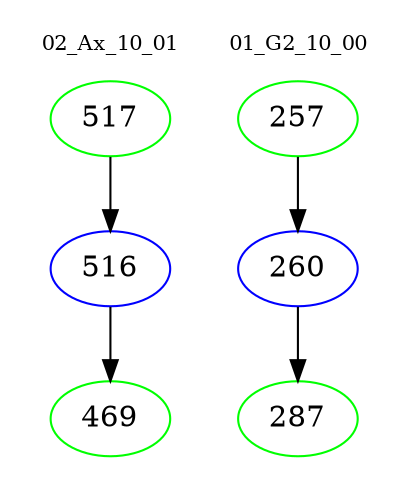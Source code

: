 digraph{
subgraph cluster_0 {
color = white
label = "02_Ax_10_01";
fontsize=10;
T0_517 [label="517", color="green"]
T0_517 -> T0_516 [color="black"]
T0_516 [label="516", color="blue"]
T0_516 -> T0_469 [color="black"]
T0_469 [label="469", color="green"]
}
subgraph cluster_1 {
color = white
label = "01_G2_10_00";
fontsize=10;
T1_257 [label="257", color="green"]
T1_257 -> T1_260 [color="black"]
T1_260 [label="260", color="blue"]
T1_260 -> T1_287 [color="black"]
T1_287 [label="287", color="green"]
}
}
